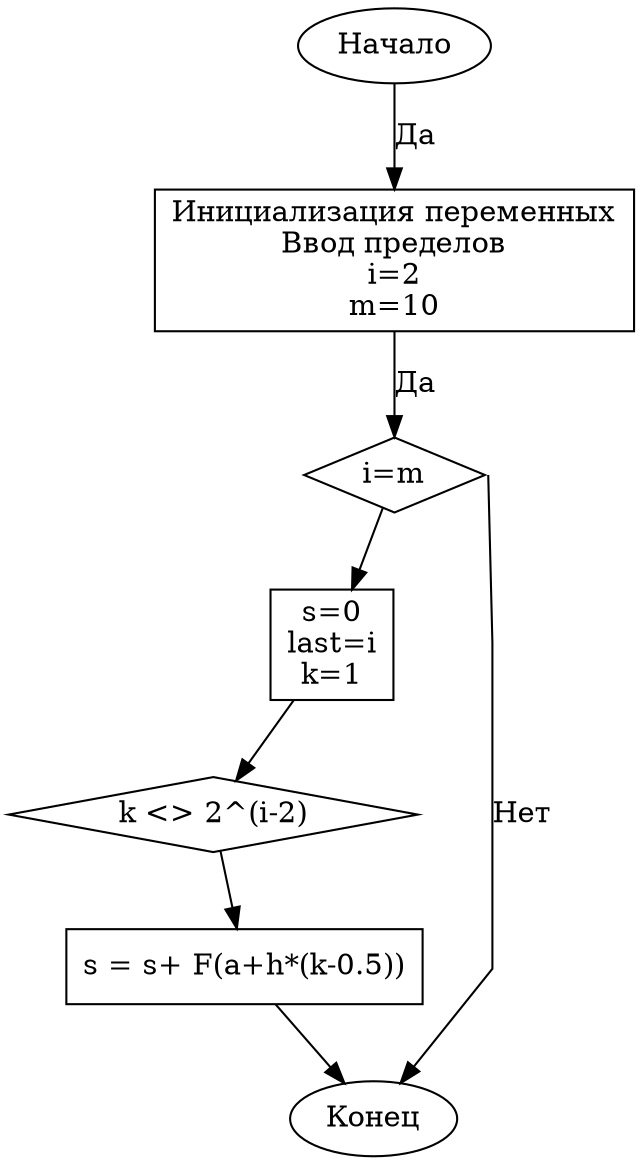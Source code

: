 digraph {
    splines=polyline
    constraint=false

	Начало [shape=ellipse]
	Конец [shape=ellipse]
    s1 [label="Инициализация переменных\nВвод пределов\n i=2 \n m=10 " shape=box]
    if1 [label="i=m" shape=diamond]
    s2 [label="s=0\nlast=i\nk=1" shape=box]
    if2 [label="k <> 2^(i-2)" shape=diamond]
    s3 [label="s = s+ F(a+h*(k-0.5))" shape=box]
        

    Начало -> s1 -> if1[label="Да"] 
    if1 -> s2 -> if2 -> s3      -> Конец
    if1:e -> Конец[label="Нет"]
    
}
